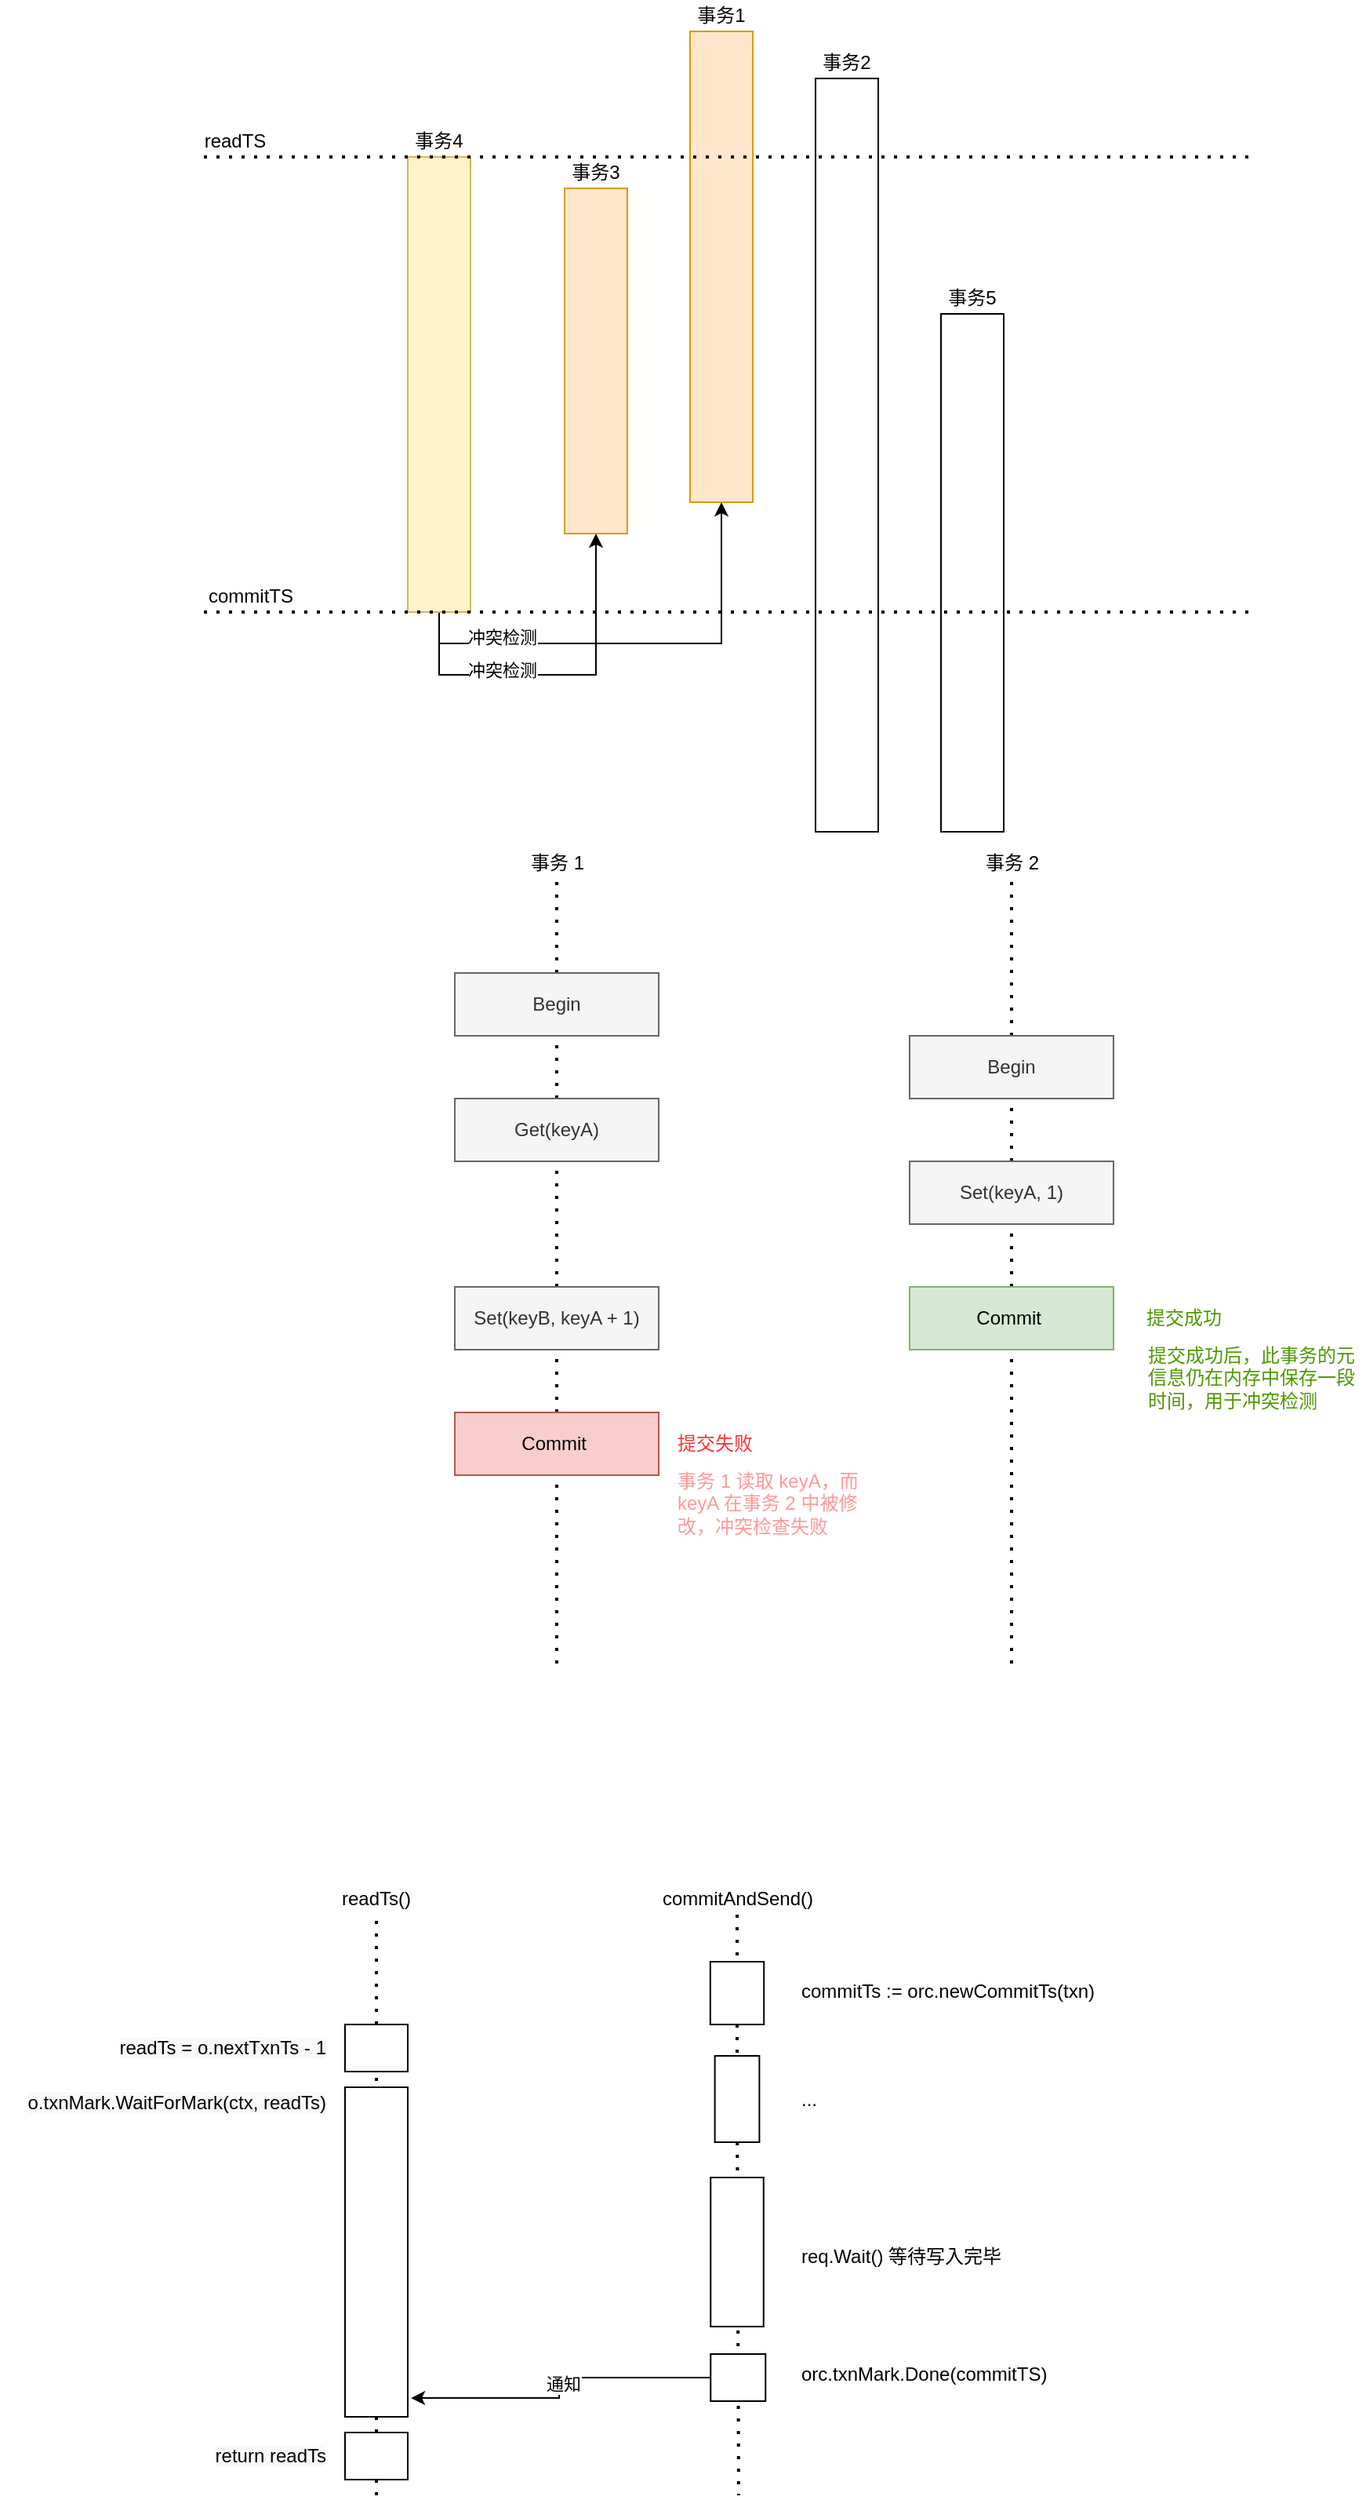 <mxfile version="13.5.8" type="github">
  <diagram id="m640i7htxF8INme5xLxX" name="Page-1">
    <mxGraphModel dx="946" dy="561" grid="1" gridSize="10" guides="1" tooltips="1" connect="1" arrows="1" fold="1" page="1" pageScale="1" pageWidth="3200" pageHeight="2400" math="0" shadow="0">
      <root>
        <mxCell id="0" />
        <mxCell id="1" parent="0" />
        <mxCell id="meJpIJ2n8r1vD5dWZhTf-81" value="" style="endArrow=none;dashed=1;html=1;dashPattern=1 3;strokeWidth=2;fontColor=#000000;" edge="1" parent="1" source="meJpIJ2n8r1vD5dWZhTf-87">
          <mxGeometry width="50" height="50" relative="1" as="geometry">
            <mxPoint x="591" y="1370" as="sourcePoint" />
            <mxPoint x="591" y="1730" as="targetPoint" />
          </mxGeometry>
        </mxCell>
        <mxCell id="meJpIJ2n8r1vD5dWZhTf-12" value="" style="endArrow=none;dashed=1;html=1;dashPattern=1 3;strokeWidth=2;entryX=0.5;entryY=1;entryDx=0;entryDy=0;" edge="1" parent="1" target="meJpIJ2n8r1vD5dWZhTf-16">
          <mxGeometry width="50" height="50" relative="1" as="geometry">
            <mxPoint x="475" y="1200" as="sourcePoint" />
            <mxPoint x="475" y="840" as="targetPoint" />
          </mxGeometry>
        </mxCell>
        <mxCell id="meJpIJ2n8r1vD5dWZhTf-13" value="Get(keyA)" style="rounded=0;whiteSpace=wrap;html=1;fillColor=#f5f5f5;strokeColor=#666666;fontColor=#333333;" vertex="1" parent="1">
          <mxGeometry x="410" y="840" width="130" height="40" as="geometry" />
        </mxCell>
        <mxCell id="meJpIJ2n8r1vD5dWZhTf-14" value="Set(keyB, keyA + 1)" style="rounded=0;whiteSpace=wrap;html=1;fillColor=#f5f5f5;strokeColor=#666666;fontColor=#333333;" vertex="1" parent="1">
          <mxGeometry x="410" y="960" width="130" height="40" as="geometry" />
        </mxCell>
        <mxCell id="meJpIJ2n8r1vD5dWZhTf-16" value="事务 1" style="text;html=1;strokeColor=none;fillColor=none;align=center;verticalAlign=middle;whiteSpace=wrap;rounded=0;" vertex="1" parent="1">
          <mxGeometry x="447.5" y="680" width="55" height="20" as="geometry" />
        </mxCell>
        <mxCell id="meJpIJ2n8r1vD5dWZhTf-17" value="Commit&amp;nbsp;" style="rounded=0;whiteSpace=wrap;html=1;fillColor=#f8cecc;strokeColor=#b85450;" vertex="1" parent="1">
          <mxGeometry x="410" y="1040" width="130" height="40" as="geometry" />
        </mxCell>
        <mxCell id="meJpIJ2n8r1vD5dWZhTf-18" value="" style="endArrow=none;dashed=1;html=1;dashPattern=1 3;strokeWidth=2;entryX=0.5;entryY=1;entryDx=0;entryDy=0;" edge="1" parent="1" target="meJpIJ2n8r1vD5dWZhTf-21">
          <mxGeometry width="50" height="50" relative="1" as="geometry">
            <mxPoint x="765" y="1200" as="sourcePoint" />
            <mxPoint x="765" y="840" as="targetPoint" />
          </mxGeometry>
        </mxCell>
        <mxCell id="meJpIJ2n8r1vD5dWZhTf-20" value="Set(keyA, 1)" style="rounded=0;whiteSpace=wrap;html=1;fillColor=#f5f5f5;strokeColor=#666666;fontColor=#333333;" vertex="1" parent="1">
          <mxGeometry x="700" y="880" width="130" height="40" as="geometry" />
        </mxCell>
        <mxCell id="meJpIJ2n8r1vD5dWZhTf-21" value="事务 2" style="text;html=1;strokeColor=none;fillColor=none;align=center;verticalAlign=middle;whiteSpace=wrap;rounded=0;" vertex="1" parent="1">
          <mxGeometry x="737.5" y="680" width="55" height="20" as="geometry" />
        </mxCell>
        <mxCell id="meJpIJ2n8r1vD5dWZhTf-22" value="Commit&amp;nbsp;" style="rounded=0;whiteSpace=wrap;html=1;fillColor=#d5e8d4;strokeColor=#82b366;" vertex="1" parent="1">
          <mxGeometry x="700" y="960" width="130" height="40" as="geometry" />
        </mxCell>
        <mxCell id="meJpIJ2n8r1vD5dWZhTf-23" value="Begin" style="rounded=0;whiteSpace=wrap;html=1;fillColor=#f5f5f5;strokeColor=#666666;fontColor=#333333;" vertex="1" parent="1">
          <mxGeometry x="410" y="760" width="130" height="40" as="geometry" />
        </mxCell>
        <mxCell id="meJpIJ2n8r1vD5dWZhTf-24" value="Begin" style="rounded=0;whiteSpace=wrap;html=1;fillColor=#f5f5f5;strokeColor=#666666;fontColor=#333333;" vertex="1" parent="1">
          <mxGeometry x="700" y="800" width="130" height="40" as="geometry" />
        </mxCell>
        <mxCell id="meJpIJ2n8r1vD5dWZhTf-26" value="提交失败" style="text;html=1;strokeColor=none;fillColor=none;align=left;verticalAlign=middle;whiteSpace=wrap;rounded=0;fontColor=#FF3333;" vertex="1" parent="1">
          <mxGeometry x="550" y="1050" width="60" height="20" as="geometry" />
        </mxCell>
        <mxCell id="meJpIJ2n8r1vD5dWZhTf-28" value="事务 1 读取 keyA，而 keyA 在事务 2 中被修改，冲突检查失败" style="text;html=1;strokeColor=none;fillColor=none;align=left;verticalAlign=top;whiteSpace=wrap;rounded=0;fontColor=#FF9999;" vertex="1" parent="1">
          <mxGeometry x="550" y="1070" width="130" height="60" as="geometry" />
        </mxCell>
        <mxCell id="meJpIJ2n8r1vD5dWZhTf-37" value="提交成功" style="text;html=1;strokeColor=none;fillColor=none;align=center;verticalAlign=middle;whiteSpace=wrap;rounded=0;fontColor=#4D9900;" vertex="1" parent="1">
          <mxGeometry x="840" y="970" width="70" height="20" as="geometry" />
        </mxCell>
        <mxCell id="meJpIJ2n8r1vD5dWZhTf-38" value="提交成功后，此事务的元信息仍在内存中保存一段时间，用于冲突检测" style="text;html=1;strokeColor=none;fillColor=none;align=left;verticalAlign=top;whiteSpace=wrap;rounded=0;fontColor=#4D9900;" vertex="1" parent="1">
          <mxGeometry x="850" y="990" width="140" height="60" as="geometry" />
        </mxCell>
        <mxCell id="meJpIJ2n8r1vD5dWZhTf-53" style="edgeStyle=orthogonalEdgeStyle;rounded=0;orthogonalLoop=1;jettySize=auto;html=1;fontColor=#000000;" edge="1" parent="1" target="meJpIJ2n8r1vD5dWZhTf-41">
          <mxGeometry relative="1" as="geometry">
            <mxPoint x="400" y="530" as="sourcePoint" />
            <Array as="points">
              <mxPoint x="400" y="570" />
              <mxPoint x="500" y="570" />
            </Array>
          </mxGeometry>
        </mxCell>
        <mxCell id="meJpIJ2n8r1vD5dWZhTf-57" value="冲突检测" style="edgeLabel;html=1;align=center;verticalAlign=middle;resizable=0;points=[];fontColor=#000000;" vertex="1" connectable="0" parent="meJpIJ2n8r1vD5dWZhTf-53">
          <mxGeometry x="-0.278" y="3" relative="1" as="geometry">
            <mxPoint x="-3" as="offset" />
          </mxGeometry>
        </mxCell>
        <mxCell id="meJpIJ2n8r1vD5dWZhTf-54" style="edgeStyle=orthogonalEdgeStyle;rounded=0;orthogonalLoop=1;jettySize=auto;html=1;fontColor=#000000;" edge="1" parent="1" target="meJpIJ2n8r1vD5dWZhTf-44">
          <mxGeometry relative="1" as="geometry">
            <mxPoint x="400" y="530" as="sourcePoint" />
            <Array as="points">
              <mxPoint x="400" y="550" />
              <mxPoint x="580" y="550" />
            </Array>
          </mxGeometry>
        </mxCell>
        <mxCell id="meJpIJ2n8r1vD5dWZhTf-56" value="冲突检测" style="edgeLabel;html=1;align=center;verticalAlign=middle;resizable=0;points=[];fontColor=#000000;" vertex="1" connectable="0" parent="meJpIJ2n8r1vD5dWZhTf-54">
          <mxGeometry x="-0.644" y="4" relative="1" as="geometry">
            <mxPoint x="8" as="offset" />
          </mxGeometry>
        </mxCell>
        <mxCell id="meJpIJ2n8r1vD5dWZhTf-40" value="" style="rounded=0;whiteSpace=wrap;html=1;align=left;fillColor=#fff2cc;strokeColor=#d6b656;" vertex="1" parent="1">
          <mxGeometry x="380" y="240" width="40" height="290" as="geometry" />
        </mxCell>
        <mxCell id="meJpIJ2n8r1vD5dWZhTf-41" value="" style="rounded=0;whiteSpace=wrap;html=1;align=left;fillColor=#ffe6cc;strokeColor=#d79b00;" vertex="1" parent="1">
          <mxGeometry x="480" y="260" width="40" height="220" as="geometry" />
        </mxCell>
        <mxCell id="meJpIJ2n8r1vD5dWZhTf-42" value="" style="rounded=0;whiteSpace=wrap;html=1;align=left;" vertex="1" parent="1">
          <mxGeometry x="720" y="340" width="40" height="330" as="geometry" />
        </mxCell>
        <mxCell id="meJpIJ2n8r1vD5dWZhTf-43" value="" style="rounded=0;whiteSpace=wrap;html=1;align=left;" vertex="1" parent="1">
          <mxGeometry x="640" y="190" width="40" height="480" as="geometry" />
        </mxCell>
        <mxCell id="meJpIJ2n8r1vD5dWZhTf-44" value="" style="rounded=0;whiteSpace=wrap;html=1;align=left;fillColor=#ffe6cc;strokeColor=#d79b00;" vertex="1" parent="1">
          <mxGeometry x="560" y="160" width="40" height="300" as="geometry" />
        </mxCell>
        <mxCell id="meJpIJ2n8r1vD5dWZhTf-45" value="" style="endArrow=none;dashed=1;html=1;dashPattern=1 3;strokeWidth=2;fontColor=#4D9900;" edge="1" parent="1">
          <mxGeometry width="50" height="50" relative="1" as="geometry">
            <mxPoint x="250" y="240" as="sourcePoint" />
            <mxPoint x="920" y="240" as="targetPoint" />
          </mxGeometry>
        </mxCell>
        <mxCell id="meJpIJ2n8r1vD5dWZhTf-50" value="readTS" style="text;html=1;strokeColor=none;fillColor=none;align=center;verticalAlign=middle;whiteSpace=wrap;rounded=0;" vertex="1" parent="1">
          <mxGeometry x="250" y="220" width="40" height="20" as="geometry" />
        </mxCell>
        <mxCell id="meJpIJ2n8r1vD5dWZhTf-51" value="" style="endArrow=none;dashed=1;html=1;dashPattern=1 3;strokeWidth=2;fontColor=#4D9900;" edge="1" parent="1">
          <mxGeometry width="50" height="50" relative="1" as="geometry">
            <mxPoint x="250" y="530" as="sourcePoint" />
            <mxPoint x="920" y="530" as="targetPoint" />
          </mxGeometry>
        </mxCell>
        <mxCell id="meJpIJ2n8r1vD5dWZhTf-52" value="commitTS" style="text;html=1;strokeColor=none;fillColor=none;align=center;verticalAlign=middle;whiteSpace=wrap;rounded=0;" vertex="1" parent="1">
          <mxGeometry x="250" y="510" width="60" height="20" as="geometry" />
        </mxCell>
        <mxCell id="meJpIJ2n8r1vD5dWZhTf-60" value="事务4" style="text;html=1;strokeColor=none;fillColor=none;align=center;verticalAlign=middle;whiteSpace=wrap;rounded=0;fontColor=#000000;" vertex="1" parent="1">
          <mxGeometry x="380" y="220" width="40" height="20" as="geometry" />
        </mxCell>
        <mxCell id="meJpIJ2n8r1vD5dWZhTf-61" value="事务1" style="text;html=1;strokeColor=none;fillColor=none;align=center;verticalAlign=middle;whiteSpace=wrap;rounded=0;fontColor=#000000;" vertex="1" parent="1">
          <mxGeometry x="560" y="140" width="40" height="20" as="geometry" />
        </mxCell>
        <mxCell id="meJpIJ2n8r1vD5dWZhTf-63" value="事务2" style="text;html=1;strokeColor=none;fillColor=none;align=center;verticalAlign=middle;whiteSpace=wrap;rounded=0;fontColor=#000000;" vertex="1" parent="1">
          <mxGeometry x="640" y="170" width="40" height="20" as="geometry" />
        </mxCell>
        <mxCell id="meJpIJ2n8r1vD5dWZhTf-64" value="事务3" style="text;html=1;strokeColor=none;fillColor=none;align=center;verticalAlign=middle;whiteSpace=wrap;rounded=0;fontColor=#000000;" vertex="1" parent="1">
          <mxGeometry x="480" y="240" width="40" height="20" as="geometry" />
        </mxCell>
        <mxCell id="meJpIJ2n8r1vD5dWZhTf-65" value="事务5" style="text;html=1;strokeColor=none;fillColor=none;align=center;verticalAlign=middle;whiteSpace=wrap;rounded=0;fontColor=#000000;" vertex="1" parent="1">
          <mxGeometry x="720" y="320" width="40" height="20" as="geometry" />
        </mxCell>
        <mxCell id="meJpIJ2n8r1vD5dWZhTf-67" value="" style="endArrow=none;dashed=1;html=1;dashPattern=1 3;strokeWidth=2;fontColor=#000000;" edge="1" parent="1" source="meJpIJ2n8r1vD5dWZhTf-69">
          <mxGeometry width="50" height="50" relative="1" as="geometry">
            <mxPoint x="360" y="1730" as="sourcePoint" />
            <mxPoint x="360" y="1360" as="targetPoint" />
          </mxGeometry>
        </mxCell>
        <mxCell id="meJpIJ2n8r1vD5dWZhTf-79" style="edgeStyle=orthogonalEdgeStyle;rounded=0;orthogonalLoop=1;jettySize=auto;html=1;entryX=1.05;entryY=0.943;entryDx=0;entryDy=0;fontColor=#000000;entryPerimeter=0;" edge="1" parent="1" source="meJpIJ2n8r1vD5dWZhTf-78" target="meJpIJ2n8r1vD5dWZhTf-70">
          <mxGeometry relative="1" as="geometry" />
        </mxCell>
        <mxCell id="meJpIJ2n8r1vD5dWZhTf-98" value="通知" style="edgeLabel;html=1;align=center;verticalAlign=middle;resizable=0;points=[];fontColor=#000000;" vertex="1" connectable="0" parent="meJpIJ2n8r1vD5dWZhTf-79">
          <mxGeometry x="-0.078" y="4" relative="1" as="geometry">
            <mxPoint as="offset" />
          </mxGeometry>
        </mxCell>
        <mxCell id="meJpIJ2n8r1vD5dWZhTf-80" value="&lt;meta charset=&quot;utf-8&quot;&gt;&lt;span style=&quot;color: rgb(0, 0, 0); font-family: helvetica; font-size: 12px; font-style: normal; font-weight: 400; letter-spacing: normal; text-indent: 0px; text-transform: none; word-spacing: 0px; background-color: rgb(248, 249, 250); display: inline; float: none;&quot;&gt;o.txnMark.WaitForMark(ctx, readTs)&lt;/span&gt;" style="text;html=1;strokeColor=none;fillColor=none;align=right;verticalAlign=middle;whiteSpace=wrap;rounded=0;fontColor=#000000;" vertex="1" parent="1">
          <mxGeometry x="120" y="1470" width="210" height="20" as="geometry" />
        </mxCell>
        <mxCell id="meJpIJ2n8r1vD5dWZhTf-78" value="" style="rounded=0;whiteSpace=wrap;html=1;fontColor=#000000;align=center;" vertex="1" parent="1">
          <mxGeometry x="573.13" y="1640" width="35" height="30" as="geometry" />
        </mxCell>
        <mxCell id="meJpIJ2n8r1vD5dWZhTf-82" value="orc.txnMark.Done(commitTS)" style="text;html=1;strokeColor=none;fillColor=none;align=left;verticalAlign=middle;whiteSpace=wrap;rounded=0;fontColor=#000000;" vertex="1" parent="1">
          <mxGeometry x="628.5" y="1640" width="180" height="25" as="geometry" />
        </mxCell>
        <mxCell id="meJpIJ2n8r1vD5dWZhTf-76" value="" style="rounded=0;whiteSpace=wrap;html=1;fontColor=#000000;align=center;" vertex="1" parent="1">
          <mxGeometry x="573.13" y="1527.5" width="33.75" height="95" as="geometry" />
        </mxCell>
        <mxCell id="meJpIJ2n8r1vD5dWZhTf-85" value="req.Wait() 等待写入完毕" style="text;html=1;strokeColor=none;fillColor=none;align=left;verticalAlign=middle;whiteSpace=wrap;rounded=0;fontColor=#000000;" vertex="1" parent="1">
          <mxGeometry x="628.5" y="1565" width="201.5" height="25" as="geometry" />
        </mxCell>
        <mxCell id="meJpIJ2n8r1vD5dWZhTf-87" value="" style="rounded=0;whiteSpace=wrap;html=1;fontColor=#000000;align=center;" vertex="1" parent="1">
          <mxGeometry x="575.82" y="1450" width="28.38" height="55" as="geometry" />
        </mxCell>
        <mxCell id="meJpIJ2n8r1vD5dWZhTf-89" value="" style="endArrow=none;dashed=1;html=1;dashPattern=1 3;strokeWidth=2;fontColor=#000000;" edge="1" parent="1" source="meJpIJ2n8r1vD5dWZhTf-91" target="meJpIJ2n8r1vD5dWZhTf-87">
          <mxGeometry width="50" height="50" relative="1" as="geometry">
            <mxPoint x="591" y="1370" as="sourcePoint" />
            <mxPoint x="591" y="1730" as="targetPoint" />
          </mxGeometry>
        </mxCell>
        <mxCell id="meJpIJ2n8r1vD5dWZhTf-91" value="" style="rounded=0;whiteSpace=wrap;html=1;fontColor=#000000;align=center;" vertex="1" parent="1">
          <mxGeometry x="572.92" y="1390" width="34.18" height="40" as="geometry" />
        </mxCell>
        <mxCell id="meJpIJ2n8r1vD5dWZhTf-92" value="" style="endArrow=none;dashed=1;html=1;dashPattern=1 3;strokeWidth=2;fontColor=#000000;exitX=0.5;exitY=1;exitDx=0;exitDy=0;" edge="1" parent="1" source="meJpIJ2n8r1vD5dWZhTf-99" target="meJpIJ2n8r1vD5dWZhTf-91">
          <mxGeometry width="50" height="50" relative="1" as="geometry">
            <mxPoint x="591" y="1370" as="sourcePoint" />
            <mxPoint x="590.263" y="1450" as="targetPoint" />
          </mxGeometry>
        </mxCell>
        <mxCell id="meJpIJ2n8r1vD5dWZhTf-93" value="..." style="text;html=1;strokeColor=none;fillColor=none;align=left;verticalAlign=middle;whiteSpace=wrap;rounded=0;fontColor=#000000;" vertex="1" parent="1">
          <mxGeometry x="628.5" y="1465" width="91.5" height="25" as="geometry" />
        </mxCell>
        <mxCell id="meJpIJ2n8r1vD5dWZhTf-94" value="&lt;span&gt;	&lt;/span&gt;commitTs := orc.newCommitTs(txn)" style="text;html=1;strokeColor=none;fillColor=none;align=left;verticalAlign=middle;whiteSpace=wrap;rounded=0;fontColor=#000000;" vertex="1" parent="1">
          <mxGeometry x="628.5" y="1397.5" width="221.5" height="22.5" as="geometry" />
        </mxCell>
        <mxCell id="meJpIJ2n8r1vD5dWZhTf-95" value="&lt;meta charset=&quot;utf-8&quot;&gt;&lt;span style=&quot;color: rgb(0, 0, 0); font-family: helvetica; font-size: 12px; font-style: normal; font-weight: 400; letter-spacing: normal; text-indent: 0px; text-transform: none; word-spacing: 0px; background-color: rgb(248, 249, 250); display: inline; float: none;&quot;&gt;readTs = o.nextTxnTs - 1&lt;/span&gt;" style="text;html=1;strokeColor=none;fillColor=none;align=right;verticalAlign=middle;whiteSpace=wrap;rounded=0;fontColor=#000000;" vertex="1" parent="1">
          <mxGeometry x="180" y="1435" width="150" height="20" as="geometry" />
        </mxCell>
        <mxCell id="meJpIJ2n8r1vD5dWZhTf-69" value="" style="rounded=0;whiteSpace=wrap;html=1;fontColor=#000000;align=center;" vertex="1" parent="1">
          <mxGeometry x="340" y="1430" width="40" height="30" as="geometry" />
        </mxCell>
        <mxCell id="meJpIJ2n8r1vD5dWZhTf-96" value="" style="endArrow=none;dashed=1;html=1;dashPattern=1 3;strokeWidth=2;fontColor=#000000;entryX=0.5;entryY=1;entryDx=0;entryDy=0;" edge="1" parent="1" source="meJpIJ2n8r1vD5dWZhTf-101" target="meJpIJ2n8r1vD5dWZhTf-69">
          <mxGeometry width="50" height="50" relative="1" as="geometry">
            <mxPoint x="360" y="1730" as="sourcePoint" />
            <mxPoint x="360" y="1380" as="targetPoint" />
          </mxGeometry>
        </mxCell>
        <mxCell id="meJpIJ2n8r1vD5dWZhTf-70" value="" style="rounded=0;whiteSpace=wrap;html=1;fontColor=#000000;align=center;" vertex="1" parent="1">
          <mxGeometry x="340" y="1470" width="40" height="210" as="geometry" />
        </mxCell>
        <mxCell id="meJpIJ2n8r1vD5dWZhTf-99" value="commitAndSend()" style="text;html=1;strokeColor=none;fillColor=none;align=center;verticalAlign=middle;whiteSpace=wrap;rounded=0;fontColor=#000000;" vertex="1" parent="1">
          <mxGeometry x="525.51" y="1340" width="129" height="20" as="geometry" />
        </mxCell>
        <mxCell id="meJpIJ2n8r1vD5dWZhTf-100" value="readTs()" style="text;html=1;strokeColor=none;fillColor=none;align=center;verticalAlign=middle;whiteSpace=wrap;rounded=0;fontColor=#000000;" vertex="1" parent="1">
          <mxGeometry x="340" y="1340" width="40" height="20" as="geometry" />
        </mxCell>
        <mxCell id="meJpIJ2n8r1vD5dWZhTf-101" value="" style="rounded=0;whiteSpace=wrap;html=1;fontColor=#000000;align=center;" vertex="1" parent="1">
          <mxGeometry x="340" y="1690" width="40" height="30" as="geometry" />
        </mxCell>
        <mxCell id="meJpIJ2n8r1vD5dWZhTf-102" value="" style="endArrow=none;dashed=1;html=1;dashPattern=1 3;strokeWidth=2;fontColor=#000000;entryX=0.5;entryY=1;entryDx=0;entryDy=0;" edge="1" parent="1" target="meJpIJ2n8r1vD5dWZhTf-101">
          <mxGeometry width="50" height="50" relative="1" as="geometry">
            <mxPoint x="360" y="1730" as="sourcePoint" />
            <mxPoint x="360" y="1460" as="targetPoint" />
          </mxGeometry>
        </mxCell>
        <mxCell id="meJpIJ2n8r1vD5dWZhTf-103" value="&lt;span style=&quot;color: rgb(0 , 0 , 0) ; font-family: &amp;#34;helvetica&amp;#34; ; font-size: 12px ; font-style: normal ; font-weight: 400 ; letter-spacing: normal ; text-indent: 0px ; text-transform: none ; word-spacing: 0px ; background-color: rgb(248 , 249 , 250) ; display: inline ; float: none&quot;&gt;return readTs&lt;/span&gt;" style="text;html=1;strokeColor=none;fillColor=none;align=right;verticalAlign=middle;whiteSpace=wrap;rounded=0;fontColor=#000000;" vertex="1" parent="1">
          <mxGeometry x="180" y="1695" width="150" height="20" as="geometry" />
        </mxCell>
      </root>
    </mxGraphModel>
  </diagram>
</mxfile>
